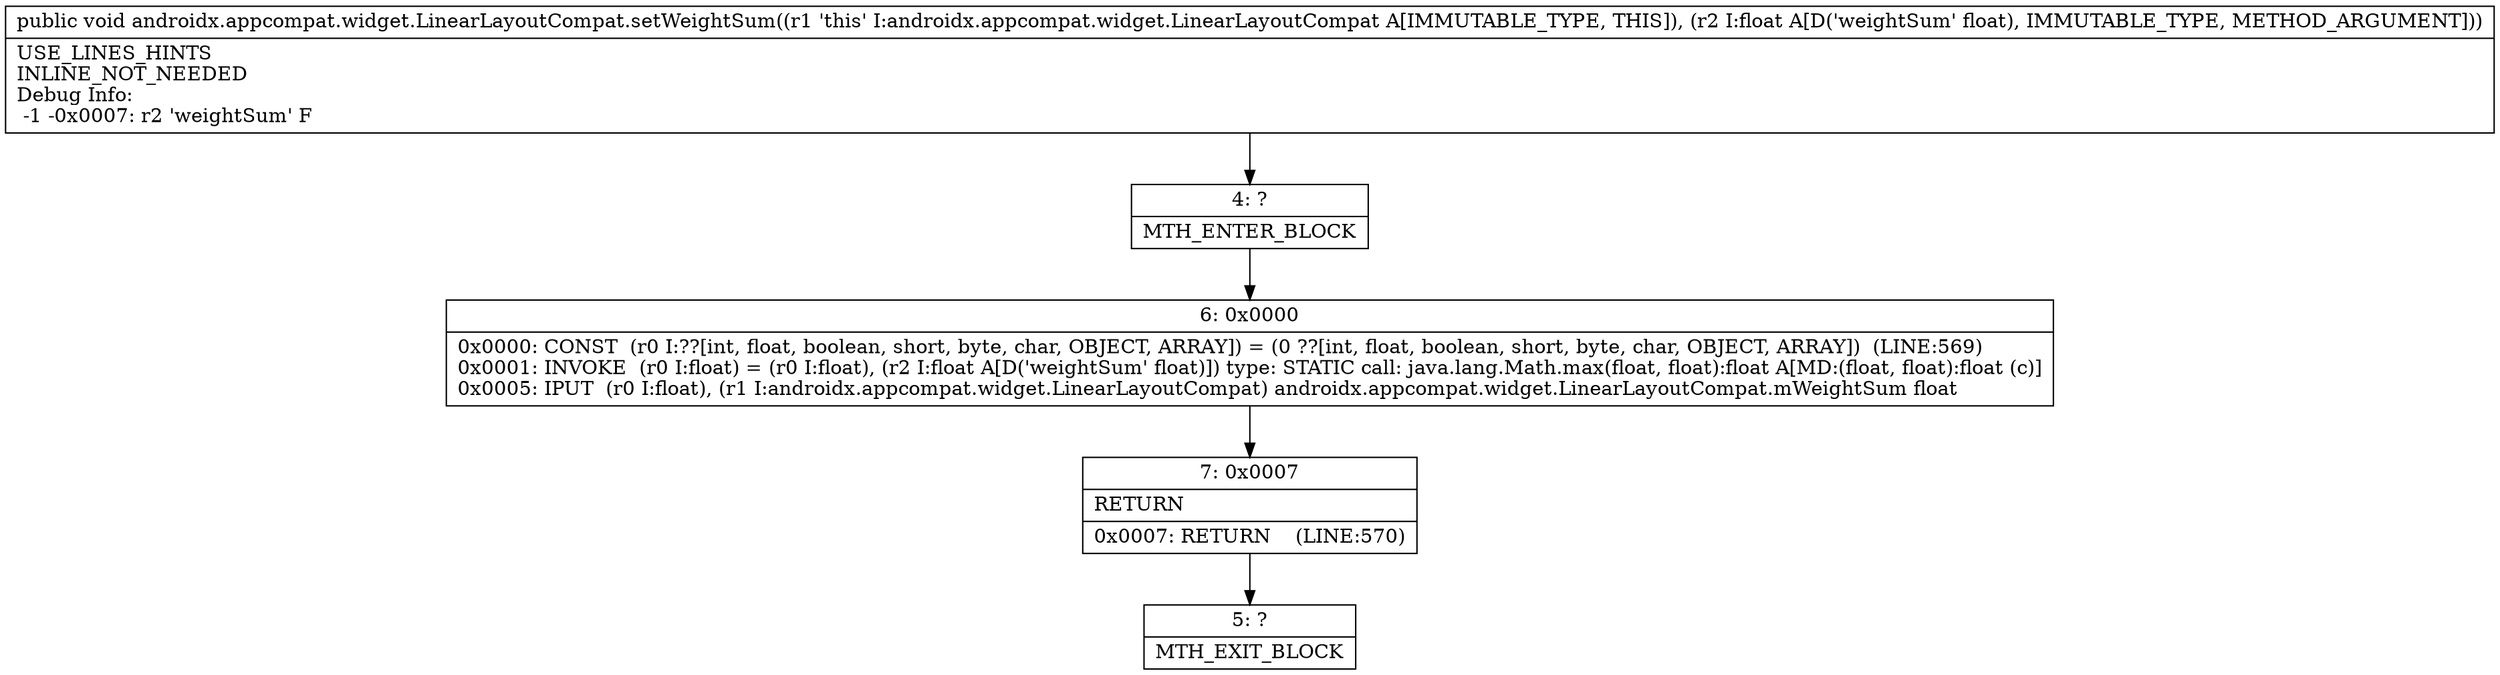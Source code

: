 digraph "CFG forandroidx.appcompat.widget.LinearLayoutCompat.setWeightSum(F)V" {
Node_4 [shape=record,label="{4\:\ ?|MTH_ENTER_BLOCK\l}"];
Node_6 [shape=record,label="{6\:\ 0x0000|0x0000: CONST  (r0 I:??[int, float, boolean, short, byte, char, OBJECT, ARRAY]) = (0 ??[int, float, boolean, short, byte, char, OBJECT, ARRAY])  (LINE:569)\l0x0001: INVOKE  (r0 I:float) = (r0 I:float), (r2 I:float A[D('weightSum' float)]) type: STATIC call: java.lang.Math.max(float, float):float A[MD:(float, float):float (c)]\l0x0005: IPUT  (r0 I:float), (r1 I:androidx.appcompat.widget.LinearLayoutCompat) androidx.appcompat.widget.LinearLayoutCompat.mWeightSum float \l}"];
Node_7 [shape=record,label="{7\:\ 0x0007|RETURN\l|0x0007: RETURN    (LINE:570)\l}"];
Node_5 [shape=record,label="{5\:\ ?|MTH_EXIT_BLOCK\l}"];
MethodNode[shape=record,label="{public void androidx.appcompat.widget.LinearLayoutCompat.setWeightSum((r1 'this' I:androidx.appcompat.widget.LinearLayoutCompat A[IMMUTABLE_TYPE, THIS]), (r2 I:float A[D('weightSum' float), IMMUTABLE_TYPE, METHOD_ARGUMENT]))  | USE_LINES_HINTS\lINLINE_NOT_NEEDED\lDebug Info:\l  \-1 \-0x0007: r2 'weightSum' F\l}"];
MethodNode -> Node_4;Node_4 -> Node_6;
Node_6 -> Node_7;
Node_7 -> Node_5;
}


